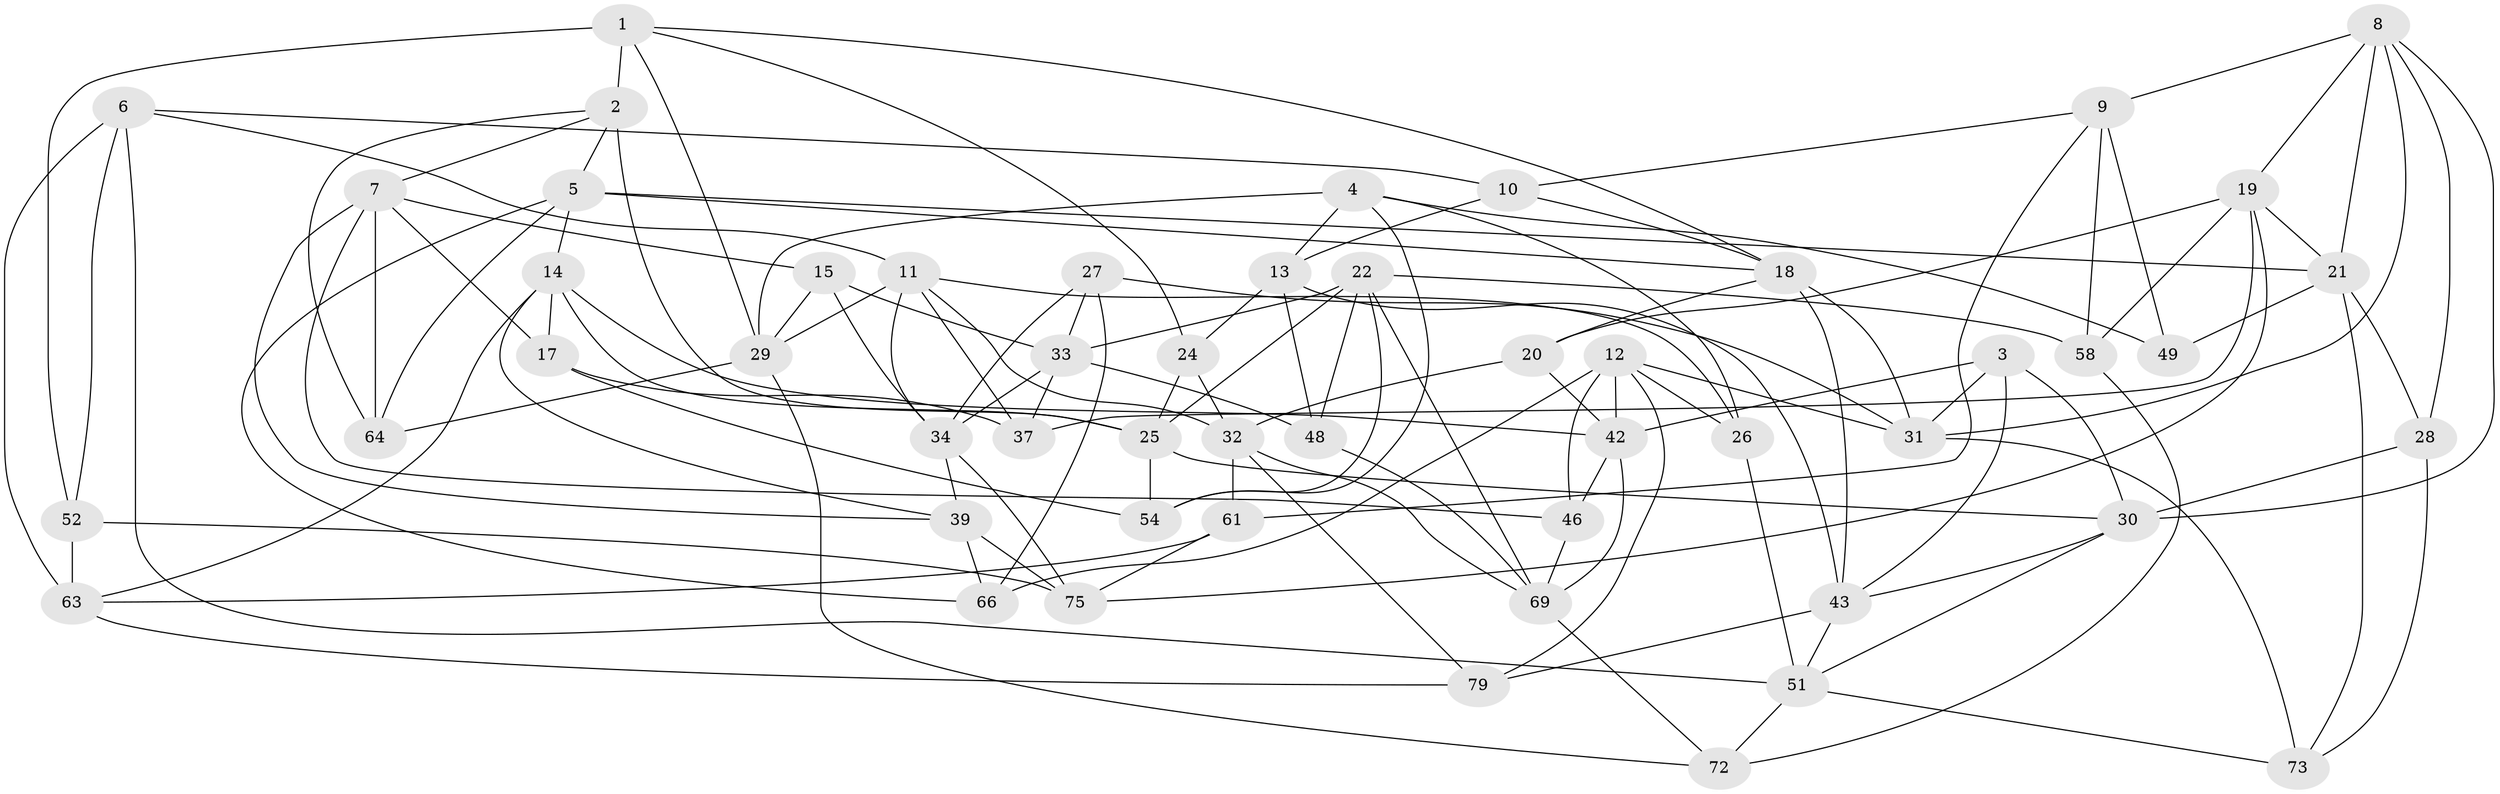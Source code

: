 // original degree distribution, {4: 1.0}
// Generated by graph-tools (version 1.1) at 2025/11/02/27/25 16:11:43]
// undirected, 52 vertices, 129 edges
graph export_dot {
graph [start="1"]
  node [color=gray90,style=filled];
  1 [super="+47"];
  2 [super="+44"];
  3;
  4 [super="+53"];
  5 [super="+36"];
  6 [super="+23"];
  7 [super="+38"];
  8 [super="+57"];
  9 [super="+45"];
  10;
  11 [super="+82"];
  12 [super="+59"];
  13 [super="+16"];
  14 [super="+40"];
  15;
  17;
  18 [super="+65"];
  19 [super="+77"];
  20;
  21 [super="+62"];
  22 [super="+76"];
  24;
  25 [super="+35"];
  26;
  27;
  28;
  29 [super="+56"];
  30 [super="+41"];
  31 [super="+71"];
  32 [super="+68"];
  33 [super="+80"];
  34 [super="+74"];
  37;
  39 [super="+81"];
  42 [super="+50"];
  43 [super="+60"];
  46;
  48;
  49;
  51 [super="+55"];
  52;
  54;
  58;
  61;
  63 [super="+67"];
  64;
  66;
  69 [super="+70"];
  72;
  73;
  75 [super="+78"];
  79;
  1 -- 52;
  1 -- 29;
  1 -- 2 [weight=2];
  1 -- 24;
  1 -- 18;
  2 -- 64;
  2 -- 25;
  2 -- 7;
  2 -- 5;
  3 -- 31;
  3 -- 42;
  3 -- 43;
  3 -- 30;
  4 -- 13 [weight=2];
  4 -- 49;
  4 -- 54;
  4 -- 26;
  4 -- 29;
  5 -- 18;
  5 -- 66;
  5 -- 21;
  5 -- 64;
  5 -- 14;
  6 -- 63 [weight=2];
  6 -- 10;
  6 -- 11;
  6 -- 51;
  6 -- 52;
  7 -- 64;
  7 -- 46;
  7 -- 17;
  7 -- 15;
  7 -- 39;
  8 -- 28;
  8 -- 9;
  8 -- 30;
  8 -- 19;
  8 -- 31;
  8 -- 21;
  9 -- 49 [weight=2];
  9 -- 10;
  9 -- 58;
  9 -- 61;
  10 -- 13;
  10 -- 18;
  11 -- 29;
  11 -- 32;
  11 -- 26;
  11 -- 34;
  11 -- 37;
  12 -- 46;
  12 -- 79;
  12 -- 42;
  12 -- 26;
  12 -- 66;
  12 -- 31;
  13 -- 24;
  13 -- 48;
  13 -- 43;
  14 -- 17;
  14 -- 25;
  14 -- 42;
  14 -- 63;
  14 -- 39;
  15 -- 34;
  15 -- 29;
  15 -- 33;
  17 -- 37;
  17 -- 54;
  18 -- 31;
  18 -- 20;
  18 -- 43;
  19 -- 21;
  19 -- 37;
  19 -- 58;
  19 -- 20;
  19 -- 75;
  20 -- 42;
  20 -- 32;
  21 -- 49;
  21 -- 28;
  21 -- 73;
  22 -- 54;
  22 -- 48;
  22 -- 25;
  22 -- 33;
  22 -- 58;
  22 -- 69;
  24 -- 32;
  24 -- 25;
  25 -- 54;
  25 -- 30;
  26 -- 51;
  27 -- 66;
  27 -- 34;
  27 -- 31;
  27 -- 33;
  28 -- 73;
  28 -- 30;
  29 -- 72;
  29 -- 64;
  30 -- 43;
  30 -- 51;
  31 -- 73;
  32 -- 61;
  32 -- 79;
  32 -- 69;
  33 -- 48;
  33 -- 37;
  33 -- 34;
  34 -- 75;
  34 -- 39;
  39 -- 75 [weight=2];
  39 -- 66;
  42 -- 46;
  42 -- 69;
  43 -- 79;
  43 -- 51;
  46 -- 69;
  48 -- 69;
  51 -- 73;
  51 -- 72;
  52 -- 63;
  52 -- 75;
  58 -- 72;
  61 -- 75;
  61 -- 63;
  63 -- 79;
  69 -- 72;
}
